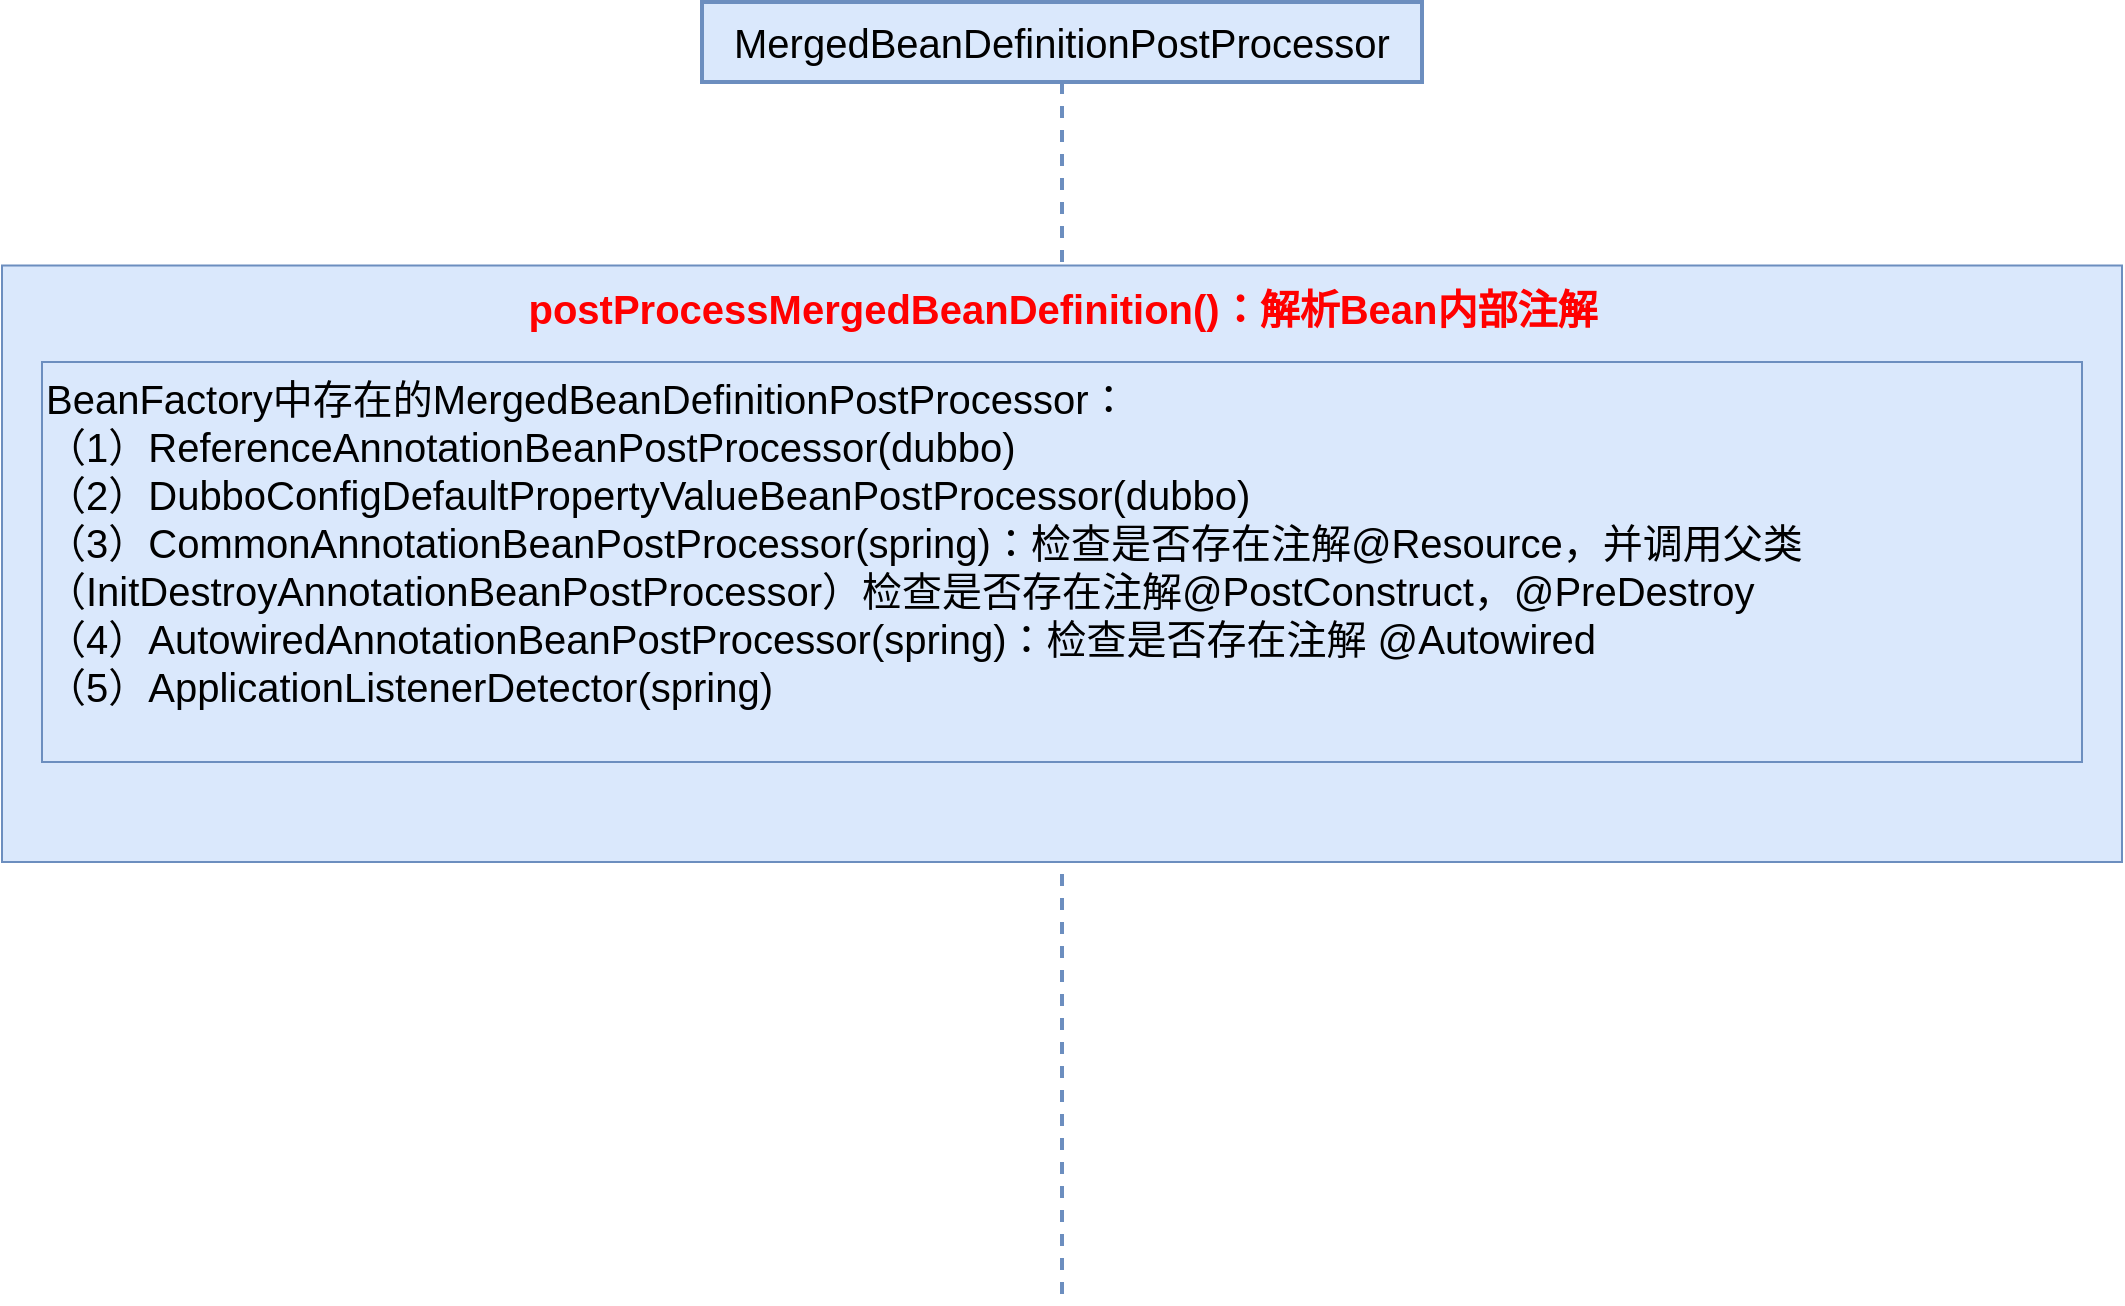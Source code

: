 <mxfile version="28.2.5">
  <diagram name="第 1 页" id="A2wYnKDMZFF023bxGnZ8">
    <mxGraphModel dx="599" dy="788" grid="1" gridSize="10" guides="1" tooltips="1" connect="1" arrows="1" fold="1" page="1" pageScale="1" pageWidth="827" pageHeight="1169" math="0" shadow="0">
      <root>
        <mxCell id="0" />
        <mxCell id="1" parent="0" />
        <mxCell id="tHCy42ypWK_uThyhraDl-21" value="MergedBeanDefinitionPostProcessor" style="shape=umlLifeline;perimeter=lifelinePerimeter;whiteSpace=wrap;html=1;container=1;dropTarget=0;collapsible=0;recursiveResize=0;outlineConnect=0;portConstraint=eastwest;newEdgeStyle={&quot;curved&quot;:0,&quot;rounded&quot;:0};fontSize=20;fillColor=#dae8fc;strokeColor=#6c8ebf;strokeWidth=2;" parent="1" vertex="1">
          <mxGeometry x="1410" y="110" width="360" height="650" as="geometry" />
        </mxCell>
        <mxCell id="tHCy42ypWK_uThyhraDl-22" value="" style="html=1;whiteSpace=wrap;fontSize=20;fillColor=#dae8fc;strokeColor=#6c8ebf;" parent="1" vertex="1">
          <mxGeometry x="1060" y="241.75" width="1060" height="298.25" as="geometry" />
        </mxCell>
        <mxCell id="tHCy42ypWK_uThyhraDl-36" value="BeanFactory中存在的&lt;span style=&quot;&quot;&gt;MergedBeanDefinitionPostProcessor：&lt;/span&gt;&lt;div&gt;&lt;span style=&quot;&quot;&gt;&lt;div&gt;（1）ReferenceAnnotationBeanPostProcessor(dubbo)&lt;/div&gt;&lt;div&gt;（2）DubboConfigDefaultPropertyValueBeanPostProcessor(dubbo)&lt;/div&gt;&lt;div&gt;（3）CommonAnnotationBeanPostProcessor(spring)：检查是否存在注解@Resource，并调用父类（InitDestroyAnnotationBeanPostProcessor）检查是否存在注解@PostConstruct，@PreDestroy&lt;/div&gt;&lt;div&gt;（4）AutowiredAnnotationBeanPostProcessor(spring)：检查是否存在注解 @Autowired&lt;/div&gt;&lt;div&gt;（5）ApplicationListenerDetector(spring)&lt;/div&gt;&lt;/span&gt;&lt;/div&gt;" style="html=1;whiteSpace=wrap;fontSize=20;fillColor=#dae8fc;strokeColor=#6c8ebf;align=left;verticalAlign=top;" parent="1" vertex="1">
          <mxGeometry x="1080" y="290" width="1020" height="200" as="geometry" />
        </mxCell>
        <mxCell id="tHCy42ypWK_uThyhraDl-43" value="&lt;span style=&quot;font-size: 20px;&quot;&gt;postProcessMergedBeanDefinition()：解析Bean内部注解&lt;/span&gt;" style="text;html=1;align=center;verticalAlign=middle;whiteSpace=wrap;rounded=0;fontColor=#FF0000;fontStyle=1" parent="1" vertex="1">
          <mxGeometry x="1287.5" y="250" width="605" height="26" as="geometry" />
        </mxCell>
      </root>
    </mxGraphModel>
  </diagram>
</mxfile>
